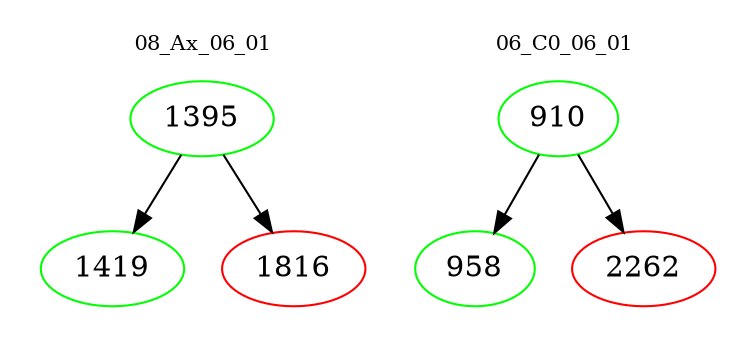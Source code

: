 digraph{
subgraph cluster_0 {
color = white
label = "08_Ax_06_01";
fontsize=10;
T0_1395 [label="1395", color="green"]
T0_1395 -> T0_1419 [color="black"]
T0_1419 [label="1419", color="green"]
T0_1395 -> T0_1816 [color="black"]
T0_1816 [label="1816", color="red"]
}
subgraph cluster_1 {
color = white
label = "06_C0_06_01";
fontsize=10;
T1_910 [label="910", color="green"]
T1_910 -> T1_958 [color="black"]
T1_958 [label="958", color="green"]
T1_910 -> T1_2262 [color="black"]
T1_2262 [label="2262", color="red"]
}
}
